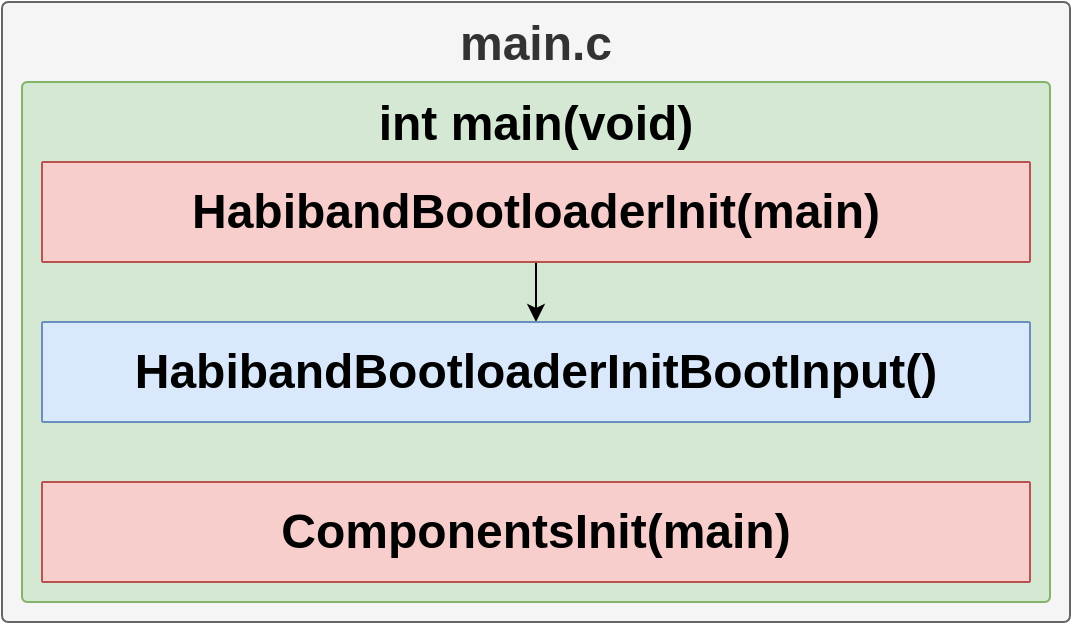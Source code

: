 <mxfile version="13.9.9" type="device" pages="4"><diagram id="EQhAou_zvEscubx9BsLe" name="Initialization"><mxGraphModel dx="2635" dy="567" grid="1" gridSize="10" guides="1" tooltips="1" connect="1" arrows="1" fold="1" page="1" pageScale="1" pageWidth="827" pageHeight="1169" math="0" shadow="0"><root><mxCell id="0"/><mxCell id="1" parent="0"/><mxCell id="Tn6z6TzzC2mBF9WSySF_-2" value="main.c" style="rounded=1;whiteSpace=wrap;arcSize=1;verticalAlign=top;fontSize=24;fontStyle=1;fillColor=#f5f5f5;strokeColor=#666666;fontColor=#333333;" parent="1" vertex="1"><mxGeometry x="-1654" width="534" height="310" as="geometry"/></mxCell><mxCell id="Tn6z6TzzC2mBF9WSySF_-5" value="int main(void)" style="rounded=1;whiteSpace=wrap;arcSize=1;verticalAlign=top;fontSize=24;fontStyle=1;fillColor=#d5e8d4;strokeColor=#82b366;" parent="1" vertex="1"><mxGeometry x="-1644" y="40" width="514" height="260" as="geometry"/></mxCell><mxCell id="xzjwctFl1ifq5cxttqHH-2" value="ComponentsInit(main)" style="rounded=1;whiteSpace=wrap;arcSize=1;verticalAlign=middle;fontSize=24;fontStyle=1;fillColor=#f8cecc;strokeColor=#b85450;" parent="1" vertex="1"><mxGeometry x="-1634" y="240" width="494" height="50" as="geometry"/></mxCell><mxCell id="5ucIUPhIrsYXPPi_Czox-10" style="edgeStyle=orthogonalEdgeStyle;rounded=0;orthogonalLoop=1;jettySize=auto;html=1;entryX=0.5;entryY=0;entryDx=0;entryDy=0;fontSize=24;" parent="1" source="5ucIUPhIrsYXPPi_Czox-6" target="5ucIUPhIrsYXPPi_Czox-8" edge="1"><mxGeometry relative="1" as="geometry"/></mxCell><mxCell id="5ucIUPhIrsYXPPi_Czox-6" value="HabibandBootloaderInit(main)" style="rounded=1;whiteSpace=wrap;arcSize=1;verticalAlign=middle;fontSize=24;fontStyle=1;fillColor=#f8cecc;strokeColor=#b85450;" parent="1" vertex="1"><mxGeometry x="-1634" y="80" width="494" height="50" as="geometry"/></mxCell><mxCell id="5ucIUPhIrsYXPPi_Czox-8" value="HabibandBootloaderInitBootInput()" style="rounded=1;whiteSpace=wrap;arcSize=1;verticalAlign=middle;fontSize=24;fontStyle=1;fillColor=#dae8fc;strokeColor=#6c8ebf;" parent="1" vertex="1"><mxGeometry x="-1634" y="160" width="494" height="50" as="geometry"/></mxCell></root></mxGraphModel></diagram><diagram id="SISgFj5yGPxr0LMOMYaq" name="TimeSynchronization"><mxGraphModel dx="2839" dy="685" grid="1" gridSize="10" guides="1" tooltips="1" connect="1" arrows="1" fold="1" page="1" pageScale="1" pageWidth="827" pageHeight="1169" math="0" shadow="0"><root><mxCell id="MiS04i1zsp5ImYrdCkIp-0"/><mxCell id="MiS04i1zsp5ImYrdCkIp-1" parent="MiS04i1zsp5ImYrdCkIp-0"/><mxCell id="dbY_CXND78IuSjCDA9s1-11" value="stm32wbxx_it.c" style="rounded=1;whiteSpace=wrap;arcSize=1;verticalAlign=top;fontSize=24;fontStyle=1;fillColor=#f5f5f5;strokeColor=#666666;fontColor=#333333;" parent="MiS04i1zsp5ImYrdCkIp-1" vertex="1"><mxGeometry x="-1654" width="534" height="200" as="geometry"/></mxCell><mxCell id="dbY_CXND78IuSjCDA9s1-12" value="void SysTick_Handler(void)" style="rounded=1;whiteSpace=wrap;arcSize=1;verticalAlign=top;fontSize=24;fontStyle=1;fillColor=#d5e8d4;strokeColor=#82b366;" parent="MiS04i1zsp5ImYrdCkIp-1" vertex="1"><mxGeometry x="-1644" y="40" width="514" height="150" as="geometry"/></mxCell><mxCell id="dbY_CXND78IuSjCDA9s1-13" value="ComponentsTimeSynchronization()" style="rounded=1;whiteSpace=wrap;arcSize=1;verticalAlign=top;fontSize=24;fontStyle=1;fillColor=#f8cecc;strokeColor=#b85450;" parent="MiS04i1zsp5ImYrdCkIp-1" vertex="1"><mxGeometry x="-1634" y="80" width="494" height="100" as="geometry"/></mxCell><mxCell id="dbY_CXND78IuSjCDA9s1-15" value="HabibandBootloaderTimeSynchronization()" style="rounded=1;whiteSpace=wrap;arcSize=1;verticalAlign=middle;fontSize=18;fontStyle=1;fillColor=#ffe6cc;strokeColor=#d79b00;" parent="MiS04i1zsp5ImYrdCkIp-1" vertex="1"><mxGeometry x="-1624" y="122.5" width="474" height="45" as="geometry"/></mxCell></root></mxGraphModel></diagram><diagram id="pnfVOslRu5w8GlN3IZv4" name="Handler"><mxGraphModel dx="2150" dy="567" grid="1" gridSize="10" guides="1" tooltips="1" connect="1" arrows="1" fold="1" page="1" pageScale="1" pageWidth="1169" pageHeight="827" math="0" shadow="0"><root><mxCell id="DvjNjfBV08ft4x4Bhoxh-0"/><mxCell id="DvjNjfBV08ft4x4Bhoxh-1" parent="DvjNjfBV08ft4x4Bhoxh-0"/><mxCell id="rSyBozOlsYxgzVW__vaP-11" value="main.c" style="rounded=1;whiteSpace=wrap;arcSize=1;verticalAlign=top;fontSize=24;fontStyle=1;fillColor=#f5f5f5;strokeColor=#666666;fontColor=#333333;" parent="DvjNjfBV08ft4x4Bhoxh-1" vertex="1"><mxGeometry x="-1169" width="534" height="210" as="geometry"/></mxCell><mxCell id="rSyBozOlsYxgzVW__vaP-12" value="int main(void)" style="rounded=1;whiteSpace=wrap;arcSize=1;verticalAlign=top;fontSize=24;fontStyle=1;fillColor=#d5e8d4;strokeColor=#82b366;" parent="DvjNjfBV08ft4x4Bhoxh-1" vertex="1"><mxGeometry x="-1159" y="40" width="514" height="160" as="geometry"/></mxCell><mxCell id="rSyBozOlsYxgzVW__vaP-13" value="ComponentsHandler()" style="rounded=1;whiteSpace=wrap;arcSize=1;verticalAlign=top;fontSize=24;fontStyle=1;fillColor=#f8cecc;strokeColor=#b85450;" parent="DvjNjfBV08ft4x4Bhoxh-1" vertex="1"><mxGeometry x="-1149" y="80" width="494" height="110" as="geometry"/></mxCell><mxCell id="rSyBozOlsYxgzVW__vaP-15" value="HabibandBootloaderHandler()" style="rounded=1;whiteSpace=wrap;arcSize=1;verticalAlign=middle;fontSize=24;fontStyle=1;fillColor=#ffe6cc;strokeColor=#d79b00;" parent="DvjNjfBV08ft4x4Bhoxh-1" vertex="1"><mxGeometry x="-1139" y="130" width="474" height="50" as="geometry"/></mxCell></root></mxGraphModel></diagram><diagram id="-r10SYUoPhfqwKLoCT5Z" name="Dependencies"><mxGraphModel dx="3760" dy="822" grid="1" gridSize="10" guides="1" tooltips="1" connect="1" arrows="1" fold="1" page="1" pageScale="1" pageWidth="1169" pageHeight="827" math="0" shadow="0"><root><mxCell id="RcUk0A3PXBIj2vr7x4C0-0"/><mxCell id="RcUk0A3PXBIj2vr7x4C0-1" parent="RcUk0A3PXBIj2vr7x4C0-0"/><mxCell id="PHEmQ943_kBMe9NEqRFd-16" value="&lt;span style=&quot;color: rgb(51 , 51 , 51) ; font-weight: 700 ; font-size: 24px&quot;&gt;Component&lt;/span&gt;" style="rounded=0;whiteSpace=wrap;html=1;fontSize=24;verticalAlign=top;" parent="RcUk0A3PXBIj2vr7x4C0-1" vertex="1"><mxGeometry x="-2338" width="1168" height="640" as="geometry"/></mxCell><mxCell id="PHEmQ943_kBMe9NEqRFd-23" value="&lt;span style=&quot;color: rgb(51, 51, 51); font-weight: 700; font-size: 24px;&quot;&gt;Custom Component&lt;/span&gt;" style="rounded=0;whiteSpace=wrap;html=1;fontSize=24;fillColor=#d5e8d4;strokeColor=#82b366;verticalAlign=top;" parent="RcUk0A3PXBIj2vr7x4C0-1" vertex="1"><mxGeometry x="-2320" y="155" width="770" height="385" as="geometry"/></mxCell><mxCell id="PHEmQ943_kBMe9NEqRFd-12" style="edgeStyle=orthogonalEdgeStyle;rounded=0;orthogonalLoop=1;jettySize=auto;html=1;entryX=0.5;entryY=0;entryDx=0;entryDy=0;fontSize=18;" parent="RcUk0A3PXBIj2vr7x4C0-1" source="PHEmQ943_kBMe9NEqRFd-0" target="PHEmQ943_kBMe9NEqRFd-6" edge="1"><mxGeometry relative="1" as="geometry"/></mxCell><mxCell id="PHEmQ943_kBMe9NEqRFd-0" value="Components_Types.h" style="rounded=1;whiteSpace=wrap;arcSize=1;verticalAlign=middle;fontSize=18;fontStyle=1;fillColor=#f5f5f5;strokeColor=#666666;fontColor=#333333;" parent="RcUk0A3PXBIj2vr7x4C0-1" vertex="1"><mxGeometry x="-2301" y="55" width="280" height="60" as="geometry"/></mxCell><mxCell id="PHEmQ943_kBMe9NEqRFd-14" style="edgeStyle=orthogonalEdgeStyle;rounded=0;orthogonalLoop=1;jettySize=auto;html=1;entryX=0.5;entryY=0;entryDx=0;entryDy=0;fontSize=18;" parent="RcUk0A3PXBIj2vr7x4C0-1" source="PHEmQ943_kBMe9NEqRFd-6" target="PHEmQ943_kBMe9NEqRFd-10" edge="1"><mxGeometry relative="1" as="geometry"/></mxCell><mxCell id="PHEmQ943_kBMe9NEqRFd-6" value="CustomComponent_Types.h" style="rounded=1;whiteSpace=wrap;arcSize=1;verticalAlign=middle;fontSize=18;fontStyle=1;fillColor=#f5f5f5;strokeColor=#666666;fontColor=#333333;" parent="RcUk0A3PXBIj2vr7x4C0-1" vertex="1"><mxGeometry x="-2301" y="205" width="280" height="60" as="geometry"/></mxCell><mxCell id="PHEmQ943_kBMe9NEqRFd-13" style="edgeStyle=orthogonalEdgeStyle;rounded=0;orthogonalLoop=1;jettySize=auto;html=1;entryX=0.5;entryY=0;entryDx=0;entryDy=0;fontSize=18;" parent="RcUk0A3PXBIj2vr7x4C0-1" source="PHEmQ943_kBMe9NEqRFd-7" target="PHEmQ943_kBMe9NEqRFd-8" edge="1"><mxGeometry relative="1" as="geometry"/></mxCell><mxCell id="PHEmQ943_kBMe9NEqRFd-7" value="Components_Config.h" style="rounded=1;whiteSpace=wrap;arcSize=1;verticalAlign=middle;fontSize=18;fontStyle=1;fillColor=#f5f5f5;strokeColor=#666666;fontColor=#333333;" parent="RcUk0A3PXBIj2vr7x4C0-1" vertex="1"><mxGeometry x="-1850" y="55" width="280" height="60" as="geometry"/></mxCell><mxCell id="PHEmQ943_kBMe9NEqRFd-15" style="edgeStyle=orthogonalEdgeStyle;rounded=0;orthogonalLoop=1;jettySize=auto;html=1;entryX=1;entryY=0.5;entryDx=0;entryDy=0;fontSize=18;" parent="RcUk0A3PXBIj2vr7x4C0-1" source="PHEmQ943_kBMe9NEqRFd-8" target="PHEmQ943_kBMe9NEqRFd-10" edge="1"><mxGeometry relative="1" as="geometry"><mxPoint x="-1801" y="345.0" as="targetPoint"/><Array as="points"><mxPoint x="-1991" y="235"/><mxPoint x="-1991" y="335"/></Array></mxGeometry></mxCell><mxCell id="PHEmQ943_kBMe9NEqRFd-8" value="CustomComponents_Config.h" style="rounded=1;whiteSpace=wrap;arcSize=1;verticalAlign=middle;fontSize=18;fontStyle=1;fillColor=#f5f5f5;strokeColor=#666666;fontColor=#333333;" parent="RcUk0A3PXBIj2vr7x4C0-1" vertex="1"><mxGeometry x="-1850" y="205" width="280" height="60" as="geometry"/></mxCell><mxCell id="PHEmQ943_kBMe9NEqRFd-18" style="edgeStyle=orthogonalEdgeStyle;rounded=0;orthogonalLoop=1;jettySize=auto;html=1;fontSize=24;" parent="RcUk0A3PXBIj2vr7x4C0-1" source="PHEmQ943_kBMe9NEqRFd-10" target="PHEmQ943_kBMe9NEqRFd-17" edge="1"><mxGeometry relative="1" as="geometry"/></mxCell><mxCell id="PHEmQ943_kBMe9NEqRFd-10" value="CustomComponent.h" style="rounded=1;whiteSpace=wrap;arcSize=1;verticalAlign=middle;fontSize=18;fontStyle=1;fillColor=#f5f5f5;strokeColor=#666666;fontColor=#333333;" parent="RcUk0A3PXBIj2vr7x4C0-1" vertex="1"><mxGeometry x="-2301" y="305" width="280" height="60" as="geometry"/></mxCell><mxCell id="PHEmQ943_kBMe9NEqRFd-17" value="Components.h" style="rounded=1;whiteSpace=wrap;arcSize=1;verticalAlign=middle;fontSize=18;fontStyle=1;fillColor=#f5f5f5;strokeColor=#666666;fontColor=#333333;" parent="RcUk0A3PXBIj2vr7x4C0-1" vertex="1"><mxGeometry x="-2301" y="565" width="280" height="60" as="geometry"/></mxCell><mxCell id="PHEmQ943_kBMe9NEqRFd-20" value="CustomComponentInit(void* parent)" style="rounded=1;whiteSpace=wrap;arcSize=1;verticalAlign=middle;fontSize=18;fontStyle=1;fillColor=#f5f5f5;strokeColor=#666666;fontColor=#333333;" parent="RcUk0A3PXBIj2vr7x4C0-1" vertex="1"><mxGeometry x="-1960" y="305" width="390" height="60" as="geometry"/></mxCell><mxCell id="PHEmQ943_kBMe9NEqRFd-22" value="CustomComponentTimeSynchronization()" style="rounded=1;whiteSpace=wrap;arcSize=1;verticalAlign=middle;fontSize=18;fontStyle=1;fillColor=#f5f5f5;strokeColor=#666666;fontColor=#333333;" parent="RcUk0A3PXBIj2vr7x4C0-1" vertex="1"><mxGeometry x="-1960" y="465" width="390" height="60" as="geometry"/></mxCell><mxCell id="PHEmQ943_kBMe9NEqRFd-24" value="CustomComponentHandler()" style="rounded=1;whiteSpace=wrap;arcSize=1;verticalAlign=middle;fontSize=18;fontStyle=1;fillColor=#f5f5f5;strokeColor=#666666;fontColor=#333333;" parent="RcUk0A3PXBIj2vr7x4C0-1" vertex="1"><mxGeometry x="-1960" y="385" width="390" height="60" as="geometry"/></mxCell><mxCell id="PHEmQ943_kBMe9NEqRFd-28" style="edgeStyle=orthogonalEdgeStyle;rounded=0;orthogonalLoop=1;jettySize=auto;html=1;entryX=1;entryY=0.5;entryDx=0;entryDy=0;fontSize=24;" parent="RcUk0A3PXBIj2vr7x4C0-1" source="PHEmQ943_kBMe9NEqRFd-25" target="PHEmQ943_kBMe9NEqRFd-20" edge="1"><mxGeometry relative="1" as="geometry"/></mxCell><mxCell id="PHEmQ943_kBMe9NEqRFd-25" value="ComponentsInit(void* parent)" style="rounded=1;whiteSpace=wrap;arcSize=1;verticalAlign=middle;fontSize=18;fontStyle=1;fillColor=#f5f5f5;strokeColor=#666666;fontColor=#333333;" parent="RcUk0A3PXBIj2vr7x4C0-1" vertex="1"><mxGeometry x="-1511" y="305" width="320" height="60" as="geometry"/></mxCell><mxCell id="PHEmQ943_kBMe9NEqRFd-30" style="edgeStyle=orthogonalEdgeStyle;rounded=0;orthogonalLoop=1;jettySize=auto;html=1;entryX=1;entryY=0.5;entryDx=0;entryDy=0;fontSize=24;" parent="RcUk0A3PXBIj2vr7x4C0-1" source="PHEmQ943_kBMe9NEqRFd-26" target="PHEmQ943_kBMe9NEqRFd-22" edge="1"><mxGeometry relative="1" as="geometry"/></mxCell><mxCell id="PHEmQ943_kBMe9NEqRFd-26" value="ComponentsTimeSynchronization()" style="rounded=1;whiteSpace=wrap;arcSize=1;verticalAlign=middle;fontSize=18;fontStyle=1;fillColor=#f5f5f5;strokeColor=#666666;fontColor=#333333;" parent="RcUk0A3PXBIj2vr7x4C0-1" vertex="1"><mxGeometry x="-1511" y="465" width="320" height="60" as="geometry"/></mxCell><mxCell id="PHEmQ943_kBMe9NEqRFd-29" style="edgeStyle=orthogonalEdgeStyle;rounded=0;orthogonalLoop=1;jettySize=auto;html=1;entryX=1;entryY=0.5;entryDx=0;entryDy=0;fontSize=24;" parent="RcUk0A3PXBIj2vr7x4C0-1" source="PHEmQ943_kBMe9NEqRFd-27" target="PHEmQ943_kBMe9NEqRFd-24" edge="1"><mxGeometry relative="1" as="geometry"/></mxCell><mxCell id="PHEmQ943_kBMe9NEqRFd-27" value="ComponentsHandler()" style="rounded=1;whiteSpace=wrap;arcSize=1;verticalAlign=middle;fontSize=18;fontStyle=1;fillColor=#f5f5f5;strokeColor=#666666;fontColor=#333333;" parent="RcUk0A3PXBIj2vr7x4C0-1" vertex="1"><mxGeometry x="-1511" y="385" width="320" height="60" as="geometry"/></mxCell></root></mxGraphModel></diagram></mxfile>